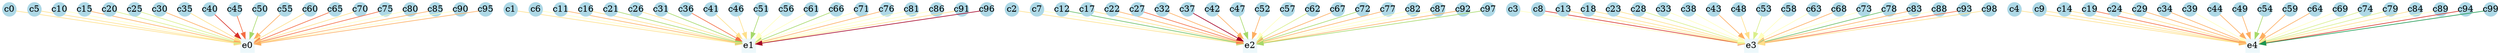 digraph G {
	splines=false;
	c0[shape=circle, color=lightblue,style=filled ,height=0.30, width=0.30, fixedsize=true,];
	c1[shape=circle, color=lightblue,style=filled ,height=0.30, width=0.30, fixedsize=true,];
	c2[shape=circle, color=lightblue,style=filled ,height=0.30, width=0.30, fixedsize=true,];
	c3[shape=circle, color=lightblue,style=filled ,height=0.30, width=0.30, fixedsize=true,];
	c4[shape=circle, color=lightblue,style=filled ,height=0.30, width=0.30, fixedsize=true,];
	c5[shape=circle, color=lightblue,style=filled ,height=0.30, width=0.30, fixedsize=true,];
	c6[shape=circle, color=lightblue,style=filled ,height=0.30, width=0.30, fixedsize=true,];
	c7[shape=circle, color=lightblue,style=filled ,height=0.30, width=0.30, fixedsize=true,];
	c8[shape=circle, color=lightblue,style=filled ,height=0.30, width=0.30, fixedsize=true,];
	c9[shape=circle, color=lightblue,style=filled ,height=0.30, width=0.30, fixedsize=true,];
	c10[shape=circle, color=lightblue,style=filled ,height=0.30, width=0.30, fixedsize=true,];
	c11[shape=circle, color=lightblue,style=filled ,height=0.30, width=0.30, fixedsize=true,];
	c12[shape=circle, color=lightblue,style=filled ,height=0.30, width=0.30, fixedsize=true,];
	c13[shape=circle, color=lightblue,style=filled ,height=0.30, width=0.30, fixedsize=true,];
	c14[shape=circle, color=lightblue,style=filled ,height=0.30, width=0.30, fixedsize=true,];
	c15[shape=circle, color=lightblue,style=filled ,height=0.30, width=0.30, fixedsize=true,];
	c16[shape=circle, color=lightblue,style=filled ,height=0.30, width=0.30, fixedsize=true,];
	c17[shape=circle, color=lightblue,style=filled ,height=0.30, width=0.30, fixedsize=true,];
	c18[shape=circle, color=lightblue,style=filled ,height=0.30, width=0.30, fixedsize=true,];
	c19[shape=circle, color=lightblue,style=filled ,height=0.30, width=0.30, fixedsize=true,];
	c20[shape=circle, color=lightblue,style=filled ,height=0.30, width=0.30, fixedsize=true,];
	c21[shape=circle, color=lightblue,style=filled ,height=0.30, width=0.30, fixedsize=true,];
	c22[shape=circle, color=lightblue,style=filled ,height=0.30, width=0.30, fixedsize=true,];
	c23[shape=circle, color=lightblue,style=filled ,height=0.30, width=0.30, fixedsize=true,];
	c24[shape=circle, color=lightblue,style=filled ,height=0.30, width=0.30, fixedsize=true,];
	c25[shape=circle, color=lightblue,style=filled ,height=0.30, width=0.30, fixedsize=true,];
	c26[shape=circle, color=lightblue,style=filled ,height=0.30, width=0.30, fixedsize=true,];
	c27[shape=circle, color=lightblue,style=filled ,height=0.30, width=0.30, fixedsize=true,];
	c28[shape=circle, color=lightblue,style=filled ,height=0.30, width=0.30, fixedsize=true,];
	c29[shape=circle, color=lightblue,style=filled ,height=0.30, width=0.30, fixedsize=true,];
	c30[shape=circle, color=lightblue,style=filled ,height=0.30, width=0.30, fixedsize=true,];
	c31[shape=circle, color=lightblue,style=filled ,height=0.30, width=0.30, fixedsize=true,];
	c32[shape=circle, color=lightblue,style=filled ,height=0.30, width=0.30, fixedsize=true,];
	c33[shape=circle, color=lightblue,style=filled ,height=0.30, width=0.30, fixedsize=true,];
	c34[shape=circle, color=lightblue,style=filled ,height=0.30, width=0.30, fixedsize=true,];
	c35[shape=circle, color=lightblue,style=filled ,height=0.30, width=0.30, fixedsize=true,];
	c36[shape=circle, color=lightblue,style=filled ,height=0.30, width=0.30, fixedsize=true,];
	c37[shape=circle, color=lightblue,style=filled ,height=0.30, width=0.30, fixedsize=true,];
	c38[shape=circle, color=lightblue,style=filled ,height=0.30, width=0.30, fixedsize=true,];
	c39[shape=circle, color=lightblue,style=filled ,height=0.30, width=0.30, fixedsize=true,];
	c40[shape=circle, color=lightblue,style=filled ,height=0.30, width=0.30, fixedsize=true,];
	c41[shape=circle, color=lightblue,style=filled ,height=0.30, width=0.30, fixedsize=true,];
	c42[shape=circle, color=lightblue,style=filled ,height=0.30, width=0.30, fixedsize=true,];
	c43[shape=circle, color=lightblue,style=filled ,height=0.30, width=0.30, fixedsize=true,];
	c44[shape=circle, color=lightblue,style=filled ,height=0.30, width=0.30, fixedsize=true,];
	c45[shape=circle, color=lightblue,style=filled ,height=0.30, width=0.30, fixedsize=true,];
	c46[shape=circle, color=lightblue,style=filled ,height=0.30, width=0.30, fixedsize=true,];
	c47[shape=circle, color=lightblue,style=filled ,height=0.30, width=0.30, fixedsize=true,];
	c48[shape=circle, color=lightblue,style=filled ,height=0.30, width=0.30, fixedsize=true,];
	c49[shape=circle, color=lightblue,style=filled ,height=0.30, width=0.30, fixedsize=true,];
	c50[shape=circle, color=lightblue,style=filled ,height=0.30, width=0.30, fixedsize=true,];
	c51[shape=circle, color=lightblue,style=filled ,height=0.30, width=0.30, fixedsize=true,];
	c52[shape=circle, color=lightblue,style=filled ,height=0.30, width=0.30, fixedsize=true,];
	c53[shape=circle, color=lightblue,style=filled ,height=0.30, width=0.30, fixedsize=true,];
	c54[shape=circle, color=lightblue,style=filled ,height=0.30, width=0.30, fixedsize=true,];
	c55[shape=circle, color=lightblue,style=filled ,height=0.30, width=0.30, fixedsize=true,];
	c56[shape=circle, color=lightblue,style=filled ,height=0.30, width=0.30, fixedsize=true,];
	c57[shape=circle, color=lightblue,style=filled ,height=0.30, width=0.30, fixedsize=true,];
	c58[shape=circle, color=lightblue,style=filled ,height=0.30, width=0.30, fixedsize=true,];
	c59[shape=circle, color=lightblue,style=filled ,height=0.30, width=0.30, fixedsize=true,];
	c60[shape=circle, color=lightblue,style=filled ,height=0.30, width=0.30, fixedsize=true,];
	c61[shape=circle, color=lightblue,style=filled ,height=0.30, width=0.30, fixedsize=true,];
	c62[shape=circle, color=lightblue,style=filled ,height=0.30, width=0.30, fixedsize=true,];
	c63[shape=circle, color=lightblue,style=filled ,height=0.30, width=0.30, fixedsize=true,];
	c64[shape=circle, color=lightblue,style=filled ,height=0.30, width=0.30, fixedsize=true,];
	c65[shape=circle, color=lightblue,style=filled ,height=0.30, width=0.30, fixedsize=true,];
	c66[shape=circle, color=lightblue,style=filled ,height=0.30, width=0.30, fixedsize=true,];
	c67[shape=circle, color=lightblue,style=filled ,height=0.30, width=0.30, fixedsize=true,];
	c68[shape=circle, color=lightblue,style=filled ,height=0.30, width=0.30, fixedsize=true,];
	c69[shape=circle, color=lightblue,style=filled ,height=0.30, width=0.30, fixedsize=true,];
	c70[shape=circle, color=lightblue,style=filled ,height=0.30, width=0.30, fixedsize=true,];
	c71[shape=circle, color=lightblue,style=filled ,height=0.30, width=0.30, fixedsize=true,];
	c72[shape=circle, color=lightblue,style=filled ,height=0.30, width=0.30, fixedsize=true,];
	c73[shape=circle, color=lightblue,style=filled ,height=0.30, width=0.30, fixedsize=true,];
	c74[shape=circle, color=lightblue,style=filled ,height=0.30, width=0.30, fixedsize=true,];
	c75[shape=circle, color=lightblue,style=filled ,height=0.30, width=0.30, fixedsize=true,];
	c76[shape=circle, color=lightblue,style=filled ,height=0.30, width=0.30, fixedsize=true,];
	c77[shape=circle, color=lightblue,style=filled ,height=0.30, width=0.30, fixedsize=true,];
	c78[shape=circle, color=lightblue,style=filled ,height=0.30, width=0.30, fixedsize=true,];
	c79[shape=circle, color=lightblue,style=filled ,height=0.30, width=0.30, fixedsize=true,];
	c80[shape=circle, color=lightblue,style=filled ,height=0.30, width=0.30, fixedsize=true,];
	c81[shape=circle, color=lightblue,style=filled ,height=0.30, width=0.30, fixedsize=true,];
	c82[shape=circle, color=lightblue,style=filled ,height=0.30, width=0.30, fixedsize=true,];
	c83[shape=circle, color=lightblue,style=filled ,height=0.30, width=0.30, fixedsize=true,];
	c84[shape=circle, color=lightblue,style=filled ,height=0.30, width=0.30, fixedsize=true,];
	c85[shape=circle, color=lightblue,style=filled ,height=0.30, width=0.30, fixedsize=true,];
	c86[shape=circle, color=lightblue,style=filled ,height=0.30, width=0.30, fixedsize=true,];
	c87[shape=circle, color=lightblue,style=filled ,height=0.30, width=0.30, fixedsize=true,];
	c88[shape=circle, color=lightblue,style=filled ,height=0.30, width=0.30, fixedsize=true,];
	c89[shape=circle, color=lightblue,style=filled ,height=0.30, width=0.30, fixedsize=true,];
	c90[shape=circle, color=lightblue,style=filled ,height=0.30, width=0.30, fixedsize=true,];
	c91[shape=circle, color=lightblue,style=filled ,height=0.30, width=0.30, fixedsize=true,];
	c92[shape=circle, color=lightblue,style=filled ,height=0.30, width=0.30, fixedsize=true,];
	c93[shape=circle, color=lightblue,style=filled ,height=0.30, width=0.30, fixedsize=true,];
	c94[shape=circle, color=lightblue,style=filled ,height=0.30, width=0.30, fixedsize=true,];
	c95[shape=circle, color=lightblue,style=filled ,height=0.30, width=0.30, fixedsize=true,];
	c96[shape=circle, color=lightblue,style=filled ,height=0.30, width=0.30, fixedsize=true,];
	c97[shape=circle, color=lightblue,style=filled ,height=0.30, width=0.30, fixedsize=true,];
	c98[shape=circle, color=lightblue,style=filled ,height=0.30, width=0.30, fixedsize=true,];
	c99[shape=circle, color=lightblue,style=filled ,height=0.30, width=0.30, fixedsize=true,];
	e0[shape=box, color="#edf8fb",style=filled ,height=0.30, width=0.30, fixedsize=true,];
	e1[shape=box, color="#edf8fb",style=filled ,height=0.30, width=0.30, fixedsize=true,];
	e2[shape=box, color="#edf8fb",style=filled ,height=0.30, width=0.30, fixedsize=true,];
	e3[shape=box, color="#edf8fb",style=filled ,height=0.30, width=0.30, fixedsize=true,];
	e4[shape=box, color="#edf8fb",style=filled ,height=0.30, width=0.30, fixedsize=true,];
	"c0" -> "e0"[color="#fee08b"];
	"c1" -> "e1"[color="#fee08b"];
	"c2" -> "e2"[color="#fee08b"];
	"c3" -> "e3"[color="#ffffbf"];
	"c4" -> "e4"[color="#fee08b"];
	"c5" -> "e0"[color="#fee08b"];
	"c6" -> "e1"[color="#ffffbf"];
	"c7" -> "e2"[color="#ffffbf"];
	"c8" -> "e3"[color="#d73027"];
	"c9" -> "e4"[color="#fee08b"];
	"c10" -> "e0"[color="#ffffbf"];
	"c11" -> "e1"[color="#fdae61"];
	"c12" -> "e2"[color="#66bd63"];
	"c13" -> "e3"[color="#fee08b"];
	"c14" -> "e4"[color="#fee08b"];
	"c15" -> "e0"[color="#fdae61"];
	"c16" -> "e1"[color="#fee08b"];
	"c17" -> "e2"[color="#fee08b"];
	"c18" -> "e3"[color="#fee08b"];
	"c19" -> "e4"[color="#f46d43"];
	"c20" -> "e0"[color="#d9ef8b"];
	"c21" -> "e1"[color="#a6d96a"];
	"c22" -> "e2"[color="#fdae61"];
	"c23" -> "e3"[color="#fee08b"];
	"c24" -> "e4"[color="#fee08b"];
	"c25" -> "e0"[color="#d9ef8b"];
	"c26" -> "e1"[color="#fee08b"];
	"c27" -> "e2"[color="#f46d43"];
	"c28" -> "e3"[color="#d9ef8b"];
	"c29" -> "e4"[color="#fdae61"];
	"c30" -> "e0"[color="#fdae61"];
	"c31" -> "e1"[color="#a6d96a"];
	"c32" -> "e2"[color="#fdae61"];
	"c33" -> "e3"[color="#ffffbf"];
	"c34" -> "e4"[color="#fdae61"];
	"c35" -> "e0"[color="#fee08b"];
	"c36" -> "e1"[color="#f46d43"];
	"c37" -> "e2"[color="#a50026"];
	"c38" -> "e3"[color="#ffffbf"];
	"c39" -> "e4"[color="#ffffbf"];
	"c40" -> "e0"[color="#d73027"];
	"c41" -> "e1"[color="#fee08b"];
	"c42" -> "e2"[color="#fdae61"];
	"c43" -> "e3"[color="#fdae61"];
	"c44" -> "e4"[color="#fdae61"];
	"c45" -> "e0"[color="#f46d43"];
	"c46" -> "e1"[color="#fee08b"];
	"c47" -> "e2"[color="#a6d96a"];
	"c48" -> "e3"[color="#fee08b"];
	"c49" -> "e4"[color="#fdae61"];
	"c50" -> "e0"[color="#a6d96a"];
	"c51" -> "e1"[color="#a6d96a"];
	"c52" -> "e2"[color="#fdae61"];
	"c53" -> "e3"[color="#d9ef8b"];
	"c54" -> "e4"[color="#a6d96a"];
	"c55" -> "e0"[color="#fdae61"];
	"c56" -> "e1"[color="#ffffbf"];
	"c57" -> "e2"[color="#ffffbf"];
	"c58" -> "e3"[color="#ffffbf"];
	"c59" -> "e4"[color="#fdae61"];
	"c60" -> "e0"[color="#fee08b"];
	"c61" -> "e1"[color="#ffffbf"];
	"c62" -> "e2"[color="#d9ef8b"];
	"c63" -> "e3"[color="#ffffbf"];
	"c64" -> "e4"[color="#fdae61"];
	"c65" -> "e0"[color="#f46d43"];
	"c66" -> "e1"[color="#a6d96a"];
	"c67" -> "e2"[color="#fdae61"];
	"c68" -> "e3"[color="#fdae61"];
	"c69" -> "e4"[color="#ffffbf"];
	"c70" -> "e0"[color="#fee08b"];
	"c71" -> "e1"[color="#ffffbf"];
	"c72" -> "e2"[color="#a6d96a"];
	"c73" -> "e3"[color="#ffffbf"];
	"c74" -> "e4"[color="#d9ef8b"];
	"c75" -> "e0"[color="#f46d43"];
	"c76" -> "e1"[color="#fdae61"];
	"c77" -> "e2"[color="#fdae61"];
	"c78" -> "e3"[color="#66bd63"];
	"c79" -> "e4"[color="#d9ef8b"];
	"c80" -> "e0"[color="#ffffbf"];
	"c81" -> "e1"[color="#ffffbf"];
	"c82" -> "e2"[color="#ffffbf"];
	"c83" -> "e3"[color="#fdae61"];
	"c84" -> "e4"[color="#fee08b"];
	"c85" -> "e0"[color="#fdae61"];
	"c86" -> "e1"[color="#ffffbf"];
	"c87" -> "e2"[color="#ffffbf"];
	"c88" -> "e3"[color="#ffffbf"];
	"c89" -> "e4"[color="#ffffbf"];
	"c90" -> "e0"[color="#ffffbf"];
	"c91" -> "e1"[color="#fee08b"];
	"c92" -> "e2"[color="#fdae61"];
	"c93" -> "e3"[color="#f46d43"];
	"c94" -> "e4"[color="#d73027"];
	"c95" -> "e0"[color="#fdae61"];
	"c96" -> "e1"[color="#a50026"];
	"c97" -> "e2"[color="#a6d96a"];
	"c98" -> "e3"[color="#fee08b"];
	"c99" -> "e4"[color="#1a9850"];
}